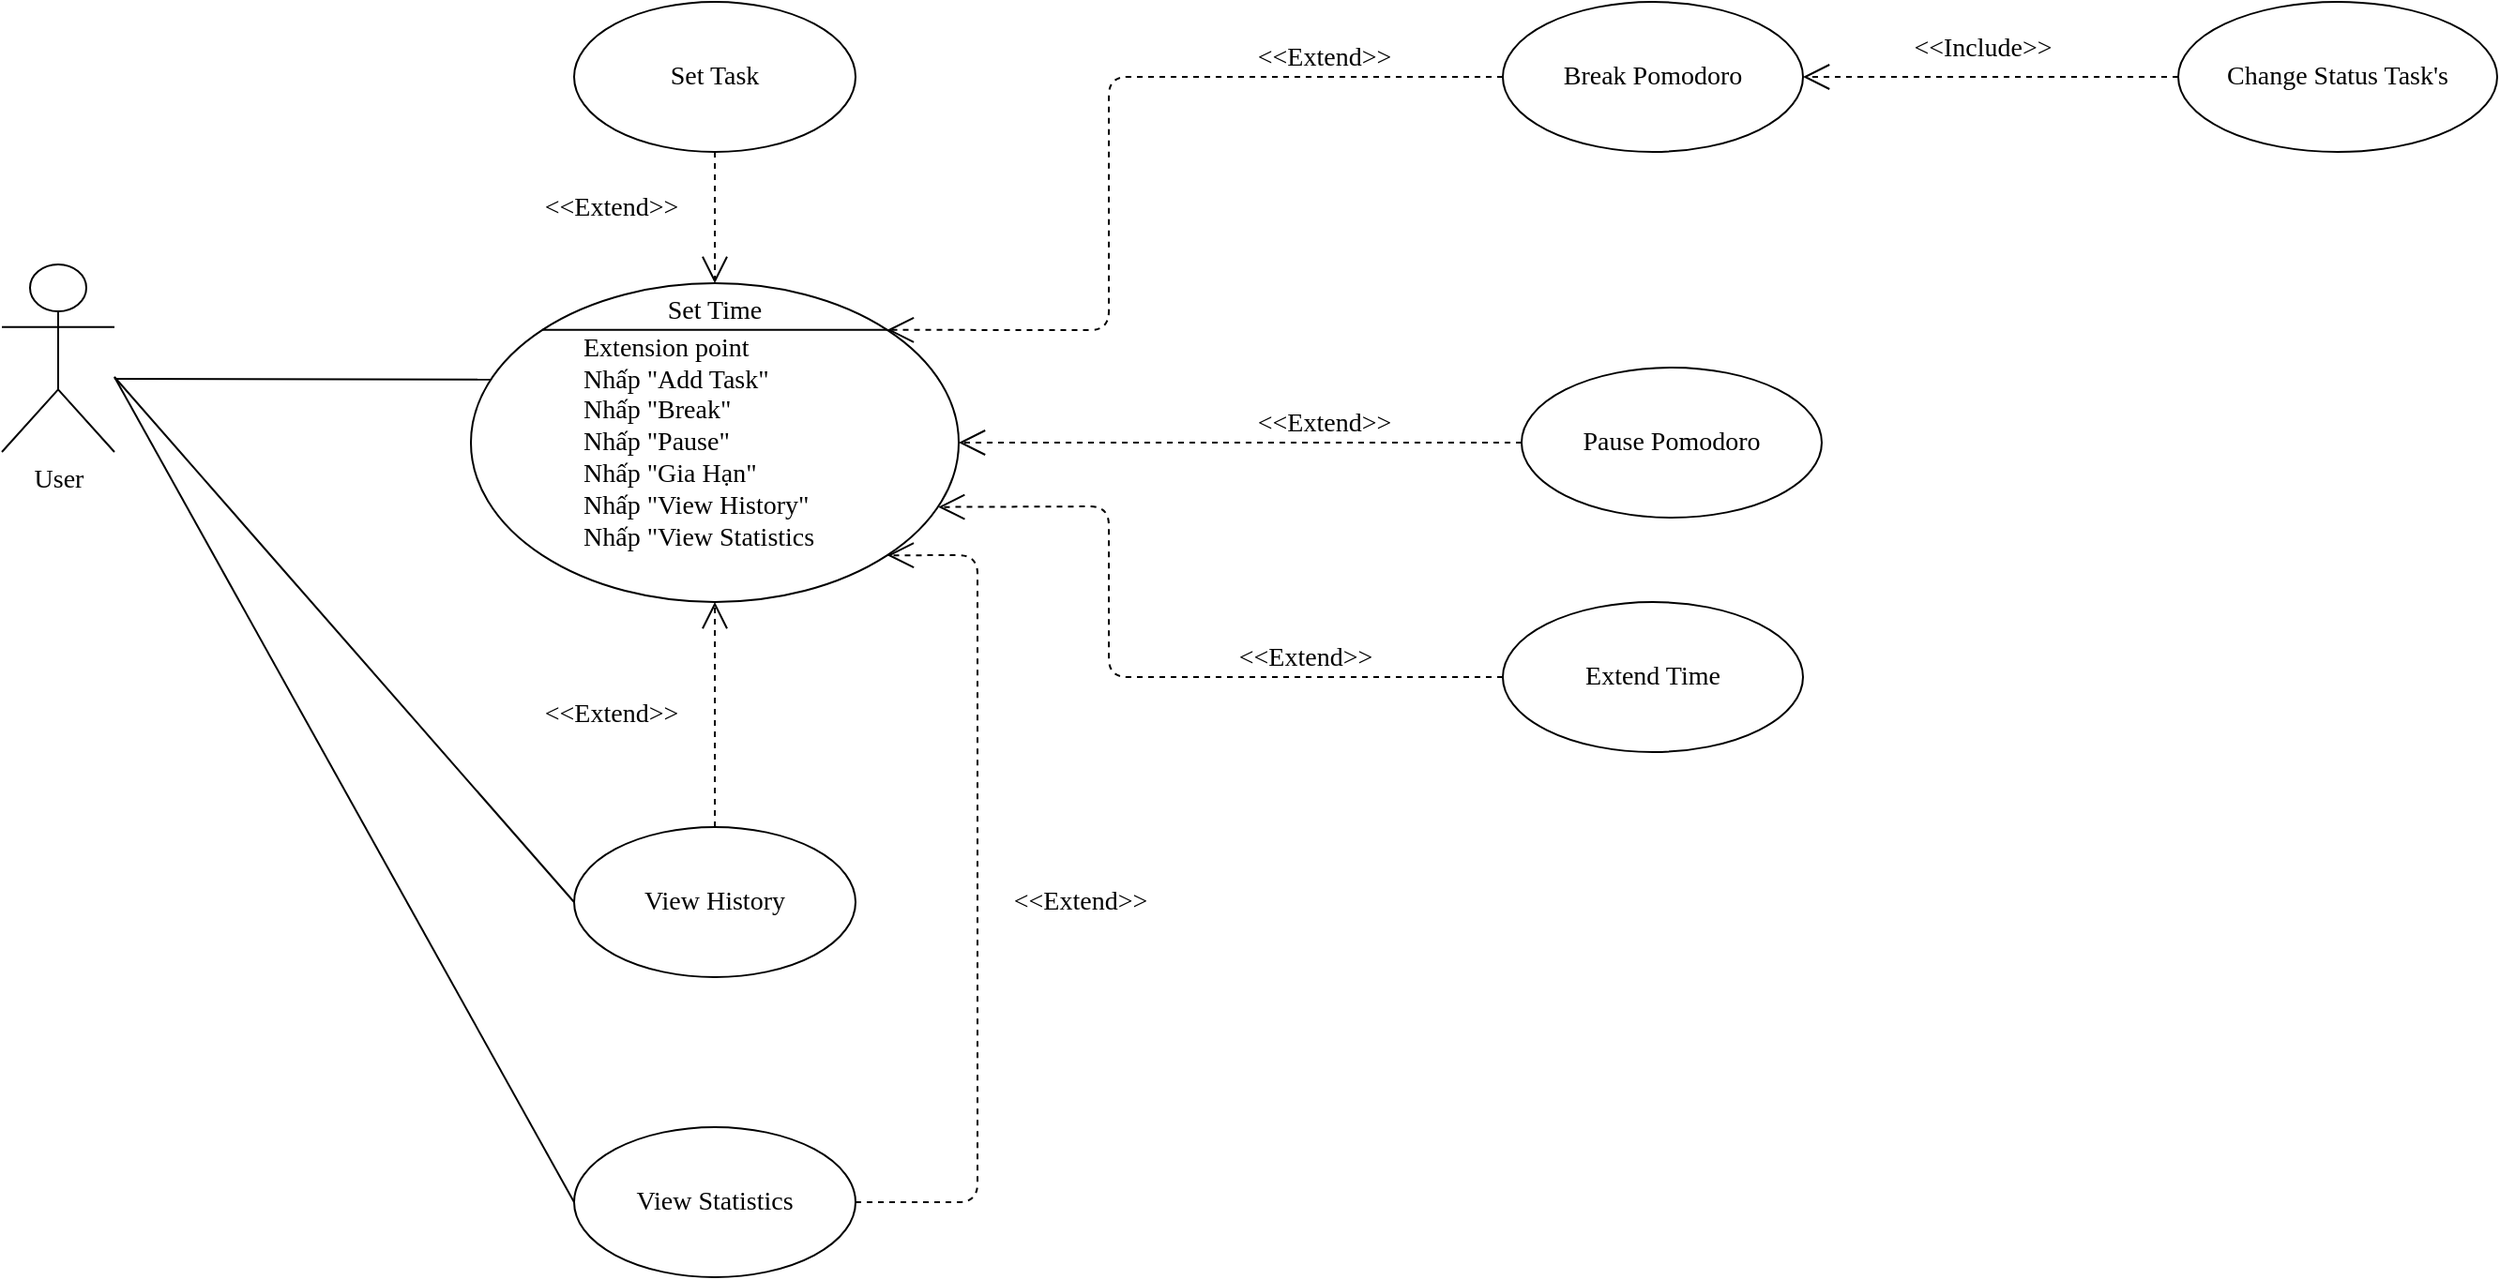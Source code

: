 <mxfile version="13.10.0" type="device"><diagram id="thQ3UqEBKBGqyH54CO0M" name="Page-1"><mxGraphModel dx="970" dy="505" grid="1" gridSize="10" guides="1" tooltips="1" connect="1" arrows="1" fold="1" page="1" pageScale="1" pageWidth="827" pageHeight="1169" math="0" shadow="0"><root><mxCell id="0"/><mxCell id="1" parent="0"/><mxCell id="d_nKR5d3I00u4BnwKRxl-15" style="endArrow=none;html=1;fontSize=14;fontFamily=Verdana;entryX=0.04;entryY=0.302;entryDx=0;entryDy=0;entryPerimeter=0;" parent="1" target="d_nKR5d3I00u4BnwKRxl-7" edge="1"><mxGeometry relative="1" as="geometry"><mxPoint x="300" y="241" as="sourcePoint"/></mxGeometry></mxCell><mxCell id="d_nKR5d3I00u4BnwKRxl-16" style="endArrow=none;html=1;fontSize=14;fontFamily=Verdana;entryX=0;entryY=0.5;entryDx=0;entryDy=0;" parent="1" target="d_nKR5d3I00u4BnwKRxl-14" edge="1"><mxGeometry relative="1" as="geometry"><mxPoint x="300" y="240" as="sourcePoint"/><Array as="points"/></mxGeometry></mxCell><mxCell id="d_nKR5d3I00u4BnwKRxl-17" style="endArrow=none;html=1;fontSize=14;fontFamily=Verdana;entryX=0;entryY=0.5;entryDx=0;entryDy=0;" parent="1" target="d_nKR5d3I00u4BnwKRxl-13" edge="1"><mxGeometry relative="1" as="geometry"><mxPoint x="300" y="240" as="sourcePoint"/><Array as="points"/></mxGeometry></mxCell><mxCell id="d_nKR5d3I00u4BnwKRxl-3" value="User" style="shape=umlActor;verticalLabelPosition=bottom;verticalAlign=top;html=1;outlineConnect=0;fontSize=14;fontFamily=Verdana;" parent="1" vertex="1"><mxGeometry x="240" y="180" width="60" height="100" as="geometry"/></mxCell><mxCell id="d_nKR5d3I00u4BnwKRxl-7" value="" style="ellipse;whiteSpace=wrap;html=1;fontSize=14;fontFamily=Verdana;" parent="1" vertex="1"><mxGeometry x="490" y="190" width="260" height="170" as="geometry"/></mxCell><mxCell id="d_nKR5d3I00u4BnwKRxl-21" style="endArrow=open;endSize=12;dashed=1;html=1;fontFamily=Verdana;fontSize=14;entryX=1;entryY=0.5;entryDx=0;entryDy=0;exitX=0;exitY=0.5;exitDx=0;exitDy=0;" parent="1" source="d_nKR5d3I00u4BnwKRxl-8" target="d_nKR5d3I00u4BnwKRxl-7" edge="1"><mxGeometry relative="1" as="geometry"><mxPoint x="878" y="230" as="sourcePoint"/><Array as="points"><mxPoint x="940" y="275"/></Array></mxGeometry></mxCell><mxCell id="d_nKR5d3I00u4BnwKRxl-8" value="Pause Pomodoro" style="ellipse;whiteSpace=wrap;html=1;fontSize=14;fontFamily=Verdana;" parent="1" vertex="1"><mxGeometry x="1050" y="235" width="160" height="80" as="geometry"/></mxCell><mxCell id="d_nKR5d3I00u4BnwKRxl-9" value="Set Task" style="ellipse;whiteSpace=wrap;html=1;fontSize=14;fontFamily=Verdana;" parent="1" vertex="1"><mxGeometry x="545" y="40" width="150" height="80" as="geometry"/></mxCell><mxCell id="d_nKR5d3I00u4BnwKRxl-26" style="endArrow=open;endSize=12;dashed=1;html=1;fontFamily=Verdana;fontSize=14;exitX=0;exitY=0.5;exitDx=0;exitDy=0;entryX=1;entryY=0.5;entryDx=0;entryDy=0;" parent="1" source="d_nKR5d3I00u4BnwKRxl-10" target="d_nKR5d3I00u4BnwKRxl-11" edge="1"><mxGeometry relative="1" as="geometry"/></mxCell><mxCell id="d_nKR5d3I00u4BnwKRxl-10" value="Change Status Task's" style="ellipse;whiteSpace=wrap;html=1;fontSize=14;fontFamily=Verdana;" parent="1" vertex="1"><mxGeometry x="1400" y="40" width="170" height="80" as="geometry"/></mxCell><mxCell id="d_nKR5d3I00u4BnwKRxl-25" style="endArrow=open;endSize=12;dashed=1;html=1;fontFamily=Verdana;fontSize=14;exitX=0;exitY=0.5;exitDx=0;exitDy=0;entryX=1;entryY=0;entryDx=0;entryDy=0;" parent="1" source="d_nKR5d3I00u4BnwKRxl-11" target="d_nKR5d3I00u4BnwKRxl-7" edge="1"><mxGeometry relative="1" as="geometry"><Array as="points"><mxPoint x="830" y="80"/><mxPoint x="830" y="215"/></Array></mxGeometry></mxCell><mxCell id="d_nKR5d3I00u4BnwKRxl-11" value="Break Pomodoro" style="ellipse;whiteSpace=wrap;html=1;fontSize=14;fontFamily=Verdana;" parent="1" vertex="1"><mxGeometry x="1040" y="40" width="160" height="80" as="geometry"/></mxCell><mxCell id="d_nKR5d3I00u4BnwKRxl-22" style="endArrow=open;endSize=12;dashed=1;html=1;fontFamily=Verdana;fontSize=14;exitX=0;exitY=0.5;exitDx=0;exitDy=0;entryX=0.958;entryY=0.702;entryDx=0;entryDy=0;entryPerimeter=0;" parent="1" source="d_nKR5d3I00u4BnwKRxl-12" target="d_nKR5d3I00u4BnwKRxl-7" edge="1"><mxGeometry relative="1" as="geometry"><Array as="points"><mxPoint x="830" y="400"/><mxPoint x="830" y="309"/></Array></mxGeometry></mxCell><mxCell id="d_nKR5d3I00u4BnwKRxl-12" value="Extend Time" style="ellipse;whiteSpace=wrap;html=1;fontSize=14;fontFamily=Verdana;" parent="1" vertex="1"><mxGeometry x="1040" y="360" width="160" height="80" as="geometry"/></mxCell><mxCell id="d_nKR5d3I00u4BnwKRxl-24" style="endArrow=open;endSize=12;dashed=1;html=1;fontFamily=Verdana;fontSize=14;entryX=1;entryY=1;entryDx=0;entryDy=0;exitX=1;exitY=0.5;exitDx=0;exitDy=0;" parent="1" source="d_nKR5d3I00u4BnwKRxl-13" target="d_nKR5d3I00u4BnwKRxl-7" edge="1"><mxGeometry relative="1" as="geometry"><mxPoint x="709" y="260" as="targetPoint"/><Array as="points"><mxPoint x="760" y="680"/><mxPoint x="760" y="335"/></Array></mxGeometry></mxCell><mxCell id="d_nKR5d3I00u4BnwKRxl-13" value="View Statistics" style="ellipse;whiteSpace=wrap;html=1;fontSize=14;fontFamily=Verdana;" parent="1" vertex="1"><mxGeometry x="545" y="640" width="150" height="80" as="geometry"/></mxCell><mxCell id="d_nKR5d3I00u4BnwKRxl-23" style="endArrow=open;endSize=12;dashed=1;html=1;fontFamily=Verdana;fontSize=14;entryX=0.5;entryY=1;entryDx=0;entryDy=0;exitX=0.5;exitY=0;exitDx=0;exitDy=0;" parent="1" source="d_nKR5d3I00u4BnwKRxl-14" target="d_nKR5d3I00u4BnwKRxl-7" edge="1"><mxGeometry relative="1" as="geometry"><mxPoint x="360" y="570" as="sourcePoint"/><mxPoint x="360" y="500" as="targetPoint"/><Array as="points"><mxPoint x="620" y="410"/></Array></mxGeometry></mxCell><mxCell id="d_nKR5d3I00u4BnwKRxl-14" value="View History" style="ellipse;whiteSpace=wrap;html=1;fontSize=14;fontFamily=Verdana;" parent="1" vertex="1"><mxGeometry x="545" y="480" width="150" height="80" as="geometry"/></mxCell><mxCell id="d_nKR5d3I00u4BnwKRxl-20" value="" style="endArrow=open;endSize=12;dashed=1;html=1;fontFamily=Verdana;fontSize=14;exitX=0.5;exitY=1;exitDx=0;exitDy=0;entryX=0.5;entryY=0;entryDx=0;entryDy=0;" parent="1" source="d_nKR5d3I00u4BnwKRxl-9" target="d_nKR5d3I00u4BnwKRxl-7" edge="1"><mxGeometry x="1" y="658" width="160" relative="1" as="geometry"><mxPoint x="720" y="210" as="sourcePoint"/><mxPoint x="670" y="140" as="targetPoint"/><mxPoint x="-188" y="460" as="offset"/></mxGeometry></mxCell><mxCell id="d_nKR5d3I00u4BnwKRxl-29" value="&amp;lt;&amp;lt;Extend&amp;gt;&amp;gt;" style="text;html=1;strokeColor=none;fillColor=none;align=center;verticalAlign=middle;whiteSpace=wrap;rounded=0;fontFamily=Verdana;fontSize=14;" parent="1" vertex="1"><mxGeometry x="510" y="140" width="110" height="20" as="geometry"/></mxCell><mxCell id="d_nKR5d3I00u4BnwKRxl-31" value="&amp;lt;&amp;lt;Extend&amp;gt;&amp;gt;" style="text;html=1;strokeColor=none;fillColor=none;align=center;verticalAlign=middle;whiteSpace=wrap;rounded=0;fontFamily=Verdana;fontSize=14;" parent="1" vertex="1"><mxGeometry x="510" y="410" width="110" height="20" as="geometry"/></mxCell><mxCell id="d_nKR5d3I00u4BnwKRxl-32" value="&amp;lt;&amp;lt;Extend&amp;gt;&amp;gt;" style="text;html=1;strokeColor=none;fillColor=none;align=center;verticalAlign=middle;whiteSpace=wrap;rounded=0;fontFamily=Verdana;fontSize=14;" parent="1" vertex="1"><mxGeometry x="890" y="60" width="110" height="20" as="geometry"/></mxCell><mxCell id="d_nKR5d3I00u4BnwKRxl-33" value="&amp;lt;&amp;lt;Extend&amp;gt;&amp;gt;" style="text;html=1;strokeColor=none;fillColor=none;align=center;verticalAlign=middle;whiteSpace=wrap;rounded=0;fontFamily=Verdana;fontSize=14;" parent="1" vertex="1"><mxGeometry x="890" y="250" width="110" height="30" as="geometry"/></mxCell><mxCell id="d_nKR5d3I00u4BnwKRxl-34" value="&amp;lt;&amp;lt;Extend&amp;gt;&amp;gt;" style="text;html=1;strokeColor=none;fillColor=none;align=center;verticalAlign=middle;whiteSpace=wrap;rounded=0;fontFamily=Verdana;fontSize=14;" parent="1" vertex="1"><mxGeometry x="880" y="380" width="110" height="20" as="geometry"/></mxCell><mxCell id="d_nKR5d3I00u4BnwKRxl-35" value="&amp;lt;&amp;lt;Extend&amp;gt;&amp;gt;" style="text;html=1;strokeColor=none;fillColor=none;align=center;verticalAlign=middle;whiteSpace=wrap;rounded=0;fontFamily=Verdana;fontSize=14;" parent="1" vertex="1"><mxGeometry x="760" y="510" width="110" height="20" as="geometry"/></mxCell><mxCell id="d_nKR5d3I00u4BnwKRxl-36" value="&amp;lt;&amp;lt;Include&amp;gt;&amp;gt;" style="text;html=1;strokeColor=none;fillColor=none;align=center;verticalAlign=middle;whiteSpace=wrap;rounded=0;fontFamily=Verdana;fontSize=14;" parent="1" vertex="1"><mxGeometry x="1240.5" y="50" width="110" height="30" as="geometry"/></mxCell><mxCell id="d_nKR5d3I00u4BnwKRxl-38" value="Set Time" style="text;html=1;strokeColor=none;fillColor=none;align=center;verticalAlign=middle;whiteSpace=wrap;rounded=0;fontFamily=Verdana;fontSize=14;" parent="1" vertex="1"><mxGeometry x="585" y="195" width="70" height="20" as="geometry"/></mxCell><mxCell id="d_nKR5d3I00u4BnwKRxl-39" value="Extension point&lt;br&gt;Nhấp &quot;Add Task&quot;&lt;br&gt;Nhấp &quot;Break&quot;&lt;br&gt;Nhấp &quot;Pause&quot;&lt;br&gt;Nhấp &quot;Gia Hạn&quot;&lt;br&gt;Nhấp &quot;View History&quot;&lt;br&gt;Nhấp &quot;View Statistics" style="text;html=1;strokeColor=none;fillColor=none;align=left;verticalAlign=middle;whiteSpace=wrap;rounded=0;fontFamily=Verdana;fontSize=14;" parent="1" vertex="1"><mxGeometry x="547.5" y="230" width="175" height="90" as="geometry"/></mxCell><mxCell id="d_nKR5d3I00u4BnwKRxl-42" value="" style="endArrow=none;html=1;fontFamily=Verdana;fontSize=14;exitX=0;exitY=0;exitDx=0;exitDy=0;entryX=1;entryY=0;entryDx=0;entryDy=0;" parent="1" source="d_nKR5d3I00u4BnwKRxl-7" target="d_nKR5d3I00u4BnwKRxl-7" edge="1"><mxGeometry width="50" height="50" relative="1" as="geometry"><mxPoint x="770" y="470" as="sourcePoint"/><mxPoint x="820" y="420" as="targetPoint"/></mxGeometry></mxCell></root></mxGraphModel></diagram></mxfile>